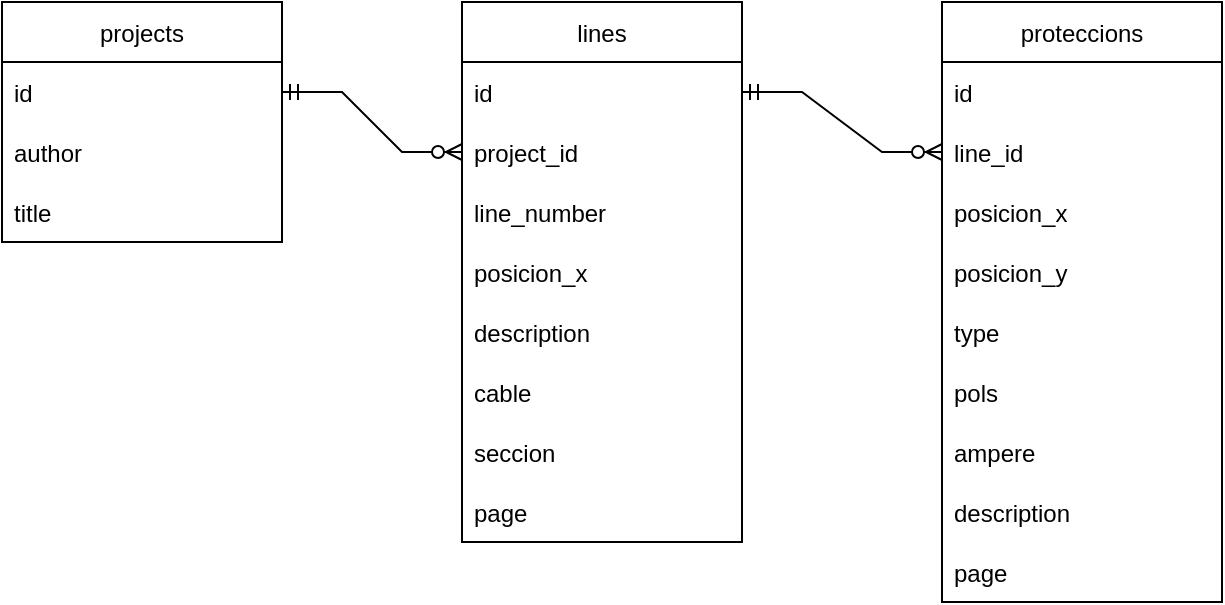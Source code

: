 <mxfile version="20.4.0"><diagram id="c2m2JwTi-ni_HL5WBkK0" name="Page-1"><mxGraphModel dx="1422" dy="820" grid="1" gridSize="10" guides="1" tooltips="1" connect="1" arrows="1" fold="1" page="1" pageScale="1" pageWidth="850" pageHeight="1100" math="0" shadow="0"><root><mxCell id="0"/><mxCell id="1" parent="0"/><mxCell id="73b4AgUCVVJRGaWycpGt-1" value="projects" style="swimlane;fontStyle=0;childLayout=stackLayout;horizontal=1;startSize=30;horizontalStack=0;resizeParent=1;resizeParentMax=0;resizeLast=0;collapsible=1;marginBottom=0;" vertex="1" parent="1"><mxGeometry x="40" y="100" width="140" height="120" as="geometry"/></mxCell><mxCell id="73b4AgUCVVJRGaWycpGt-2" value="id" style="text;strokeColor=none;fillColor=none;align=left;verticalAlign=middle;spacingLeft=4;spacingRight=4;overflow=hidden;points=[[0,0.5],[1,0.5]];portConstraint=eastwest;rotatable=0;" vertex="1" parent="73b4AgUCVVJRGaWycpGt-1"><mxGeometry y="30" width="140" height="30" as="geometry"/></mxCell><mxCell id="73b4AgUCVVJRGaWycpGt-3" value="author" style="text;strokeColor=none;fillColor=none;align=left;verticalAlign=middle;spacingLeft=4;spacingRight=4;overflow=hidden;points=[[0,0.5],[1,0.5]];portConstraint=eastwest;rotatable=0;" vertex="1" parent="73b4AgUCVVJRGaWycpGt-1"><mxGeometry y="60" width="140" height="30" as="geometry"/></mxCell><mxCell id="73b4AgUCVVJRGaWycpGt-4" value="title" style="text;strokeColor=none;fillColor=none;align=left;verticalAlign=middle;spacingLeft=4;spacingRight=4;overflow=hidden;points=[[0,0.5],[1,0.5]];portConstraint=eastwest;rotatable=0;" vertex="1" parent="73b4AgUCVVJRGaWycpGt-1"><mxGeometry y="90" width="140" height="30" as="geometry"/></mxCell><mxCell id="73b4AgUCVVJRGaWycpGt-5" value="lines" style="swimlane;fontStyle=0;childLayout=stackLayout;horizontal=1;startSize=30;horizontalStack=0;resizeParent=1;resizeParentMax=0;resizeLast=0;collapsible=1;marginBottom=0;" vertex="1" parent="1"><mxGeometry x="270" y="100" width="140" height="270" as="geometry"/></mxCell><mxCell id="73b4AgUCVVJRGaWycpGt-6" value="id" style="text;strokeColor=none;fillColor=none;align=left;verticalAlign=middle;spacingLeft=4;spacingRight=4;overflow=hidden;points=[[0,0.5],[1,0.5]];portConstraint=eastwest;rotatable=0;" vertex="1" parent="73b4AgUCVVJRGaWycpGt-5"><mxGeometry y="30" width="140" height="30" as="geometry"/></mxCell><mxCell id="73b4AgUCVVJRGaWycpGt-7" value="project_id" style="text;strokeColor=none;fillColor=none;align=left;verticalAlign=middle;spacingLeft=4;spacingRight=4;overflow=hidden;points=[[0,0.5],[1,0.5]];portConstraint=eastwest;rotatable=0;" vertex="1" parent="73b4AgUCVVJRGaWycpGt-5"><mxGeometry y="60" width="140" height="30" as="geometry"/></mxCell><mxCell id="73b4AgUCVVJRGaWycpGt-24" value="line_number" style="text;strokeColor=none;fillColor=none;align=left;verticalAlign=middle;spacingLeft=4;spacingRight=4;overflow=hidden;points=[[0,0.5],[1,0.5]];portConstraint=eastwest;rotatable=0;" vertex="1" parent="73b4AgUCVVJRGaWycpGt-5"><mxGeometry y="90" width="140" height="30" as="geometry"/></mxCell><mxCell id="73b4AgUCVVJRGaWycpGt-8" value="posicion_x" style="text;strokeColor=none;fillColor=none;align=left;verticalAlign=middle;spacingLeft=4;spacingRight=4;overflow=hidden;points=[[0,0.5],[1,0.5]];portConstraint=eastwest;rotatable=0;" vertex="1" parent="73b4AgUCVVJRGaWycpGt-5"><mxGeometry y="120" width="140" height="30" as="geometry"/></mxCell><mxCell id="73b4AgUCVVJRGaWycpGt-12" value="description" style="text;strokeColor=none;fillColor=none;align=left;verticalAlign=middle;spacingLeft=4;spacingRight=4;overflow=hidden;points=[[0,0.5],[1,0.5]];portConstraint=eastwest;rotatable=0;" vertex="1" parent="73b4AgUCVVJRGaWycpGt-5"><mxGeometry y="150" width="140" height="30" as="geometry"/></mxCell><mxCell id="73b4AgUCVVJRGaWycpGt-13" value="cable" style="text;strokeColor=none;fillColor=none;align=left;verticalAlign=middle;spacingLeft=4;spacingRight=4;overflow=hidden;points=[[0,0.5],[1,0.5]];portConstraint=eastwest;rotatable=0;" vertex="1" parent="73b4AgUCVVJRGaWycpGt-5"><mxGeometry y="180" width="140" height="30" as="geometry"/></mxCell><mxCell id="73b4AgUCVVJRGaWycpGt-14" value="seccion" style="text;strokeColor=none;fillColor=none;align=left;verticalAlign=middle;spacingLeft=4;spacingRight=4;overflow=hidden;points=[[0,0.5],[1,0.5]];portConstraint=eastwest;rotatable=0;" vertex="1" parent="73b4AgUCVVJRGaWycpGt-5"><mxGeometry y="210" width="140" height="30" as="geometry"/></mxCell><mxCell id="73b4AgUCVVJRGaWycpGt-28" value="page" style="text;strokeColor=none;fillColor=none;align=left;verticalAlign=middle;spacingLeft=4;spacingRight=4;overflow=hidden;points=[[0,0.5],[1,0.5]];portConstraint=eastwest;rotatable=0;" vertex="1" parent="73b4AgUCVVJRGaWycpGt-5"><mxGeometry y="240" width="140" height="30" as="geometry"/></mxCell><mxCell id="73b4AgUCVVJRGaWycpGt-11" value="" style="edgeStyle=entityRelationEdgeStyle;fontSize=12;html=1;endArrow=ERzeroToMany;startArrow=ERmandOne;rounded=0;exitX=1;exitY=0.5;exitDx=0;exitDy=0;entryX=0;entryY=0.5;entryDx=0;entryDy=0;" edge="1" parent="1" source="73b4AgUCVVJRGaWycpGt-2" target="73b4AgUCVVJRGaWycpGt-7"><mxGeometry width="100" height="100" relative="1" as="geometry"><mxPoint x="370" y="510" as="sourcePoint"/><mxPoint x="470" y="410" as="targetPoint"/></mxGeometry></mxCell><mxCell id="73b4AgUCVVJRGaWycpGt-15" value="proteccions" style="swimlane;fontStyle=0;childLayout=stackLayout;horizontal=1;startSize=30;horizontalStack=0;resizeParent=1;resizeParentMax=0;resizeLast=0;collapsible=1;marginBottom=0;" vertex="1" parent="1"><mxGeometry x="510" y="100" width="140" height="300" as="geometry"/></mxCell><mxCell id="73b4AgUCVVJRGaWycpGt-16" value="id" style="text;strokeColor=none;fillColor=none;align=left;verticalAlign=middle;spacingLeft=4;spacingRight=4;overflow=hidden;points=[[0,0.5],[1,0.5]];portConstraint=eastwest;rotatable=0;" vertex="1" parent="73b4AgUCVVJRGaWycpGt-15"><mxGeometry y="30" width="140" height="30" as="geometry"/></mxCell><mxCell id="73b4AgUCVVJRGaWycpGt-17" value="line_id" style="text;strokeColor=none;fillColor=none;align=left;verticalAlign=middle;spacingLeft=4;spacingRight=4;overflow=hidden;points=[[0,0.5],[1,0.5]];portConstraint=eastwest;rotatable=0;" vertex="1" parent="73b4AgUCVVJRGaWycpGt-15"><mxGeometry y="60" width="140" height="30" as="geometry"/></mxCell><mxCell id="73b4AgUCVVJRGaWycpGt-18" value="posicion_x" style="text;strokeColor=none;fillColor=none;align=left;verticalAlign=middle;spacingLeft=4;spacingRight=4;overflow=hidden;points=[[0,0.5],[1,0.5]];portConstraint=eastwest;rotatable=0;" vertex="1" parent="73b4AgUCVVJRGaWycpGt-15"><mxGeometry y="90" width="140" height="30" as="geometry"/></mxCell><mxCell id="73b4AgUCVVJRGaWycpGt-25" value="posicion_y" style="text;strokeColor=none;fillColor=none;align=left;verticalAlign=middle;spacingLeft=4;spacingRight=4;overflow=hidden;points=[[0,0.5],[1,0.5]];portConstraint=eastwest;rotatable=0;" vertex="1" parent="73b4AgUCVVJRGaWycpGt-15"><mxGeometry y="120" width="140" height="30" as="geometry"/></mxCell><mxCell id="73b4AgUCVVJRGaWycpGt-19" value="type" style="text;strokeColor=none;fillColor=none;align=left;verticalAlign=middle;spacingLeft=4;spacingRight=4;overflow=hidden;points=[[0,0.5],[1,0.5]];portConstraint=eastwest;rotatable=0;" vertex="1" parent="73b4AgUCVVJRGaWycpGt-15"><mxGeometry y="150" width="140" height="30" as="geometry"/></mxCell><mxCell id="73b4AgUCVVJRGaWycpGt-20" value="pols" style="text;strokeColor=none;fillColor=none;align=left;verticalAlign=middle;spacingLeft=4;spacingRight=4;overflow=hidden;points=[[0,0.5],[1,0.5]];portConstraint=eastwest;rotatable=0;" vertex="1" parent="73b4AgUCVVJRGaWycpGt-15"><mxGeometry y="180" width="140" height="30" as="geometry"/></mxCell><mxCell id="73b4AgUCVVJRGaWycpGt-21" value="ampere" style="text;strokeColor=none;fillColor=none;align=left;verticalAlign=middle;spacingLeft=4;spacingRight=4;overflow=hidden;points=[[0,0.5],[1,0.5]];portConstraint=eastwest;rotatable=0;" vertex="1" parent="73b4AgUCVVJRGaWycpGt-15"><mxGeometry y="210" width="140" height="30" as="geometry"/></mxCell><mxCell id="73b4AgUCVVJRGaWycpGt-26" value="description" style="text;strokeColor=none;fillColor=none;align=left;verticalAlign=middle;spacingLeft=4;spacingRight=4;overflow=hidden;points=[[0,0.5],[1,0.5]];portConstraint=eastwest;rotatable=0;" vertex="1" parent="73b4AgUCVVJRGaWycpGt-15"><mxGeometry y="240" width="140" height="30" as="geometry"/></mxCell><mxCell id="73b4AgUCVVJRGaWycpGt-27" value="page" style="text;strokeColor=none;fillColor=none;align=left;verticalAlign=middle;spacingLeft=4;spacingRight=4;overflow=hidden;points=[[0,0.5],[1,0.5]];portConstraint=eastwest;rotatable=0;" vertex="1" parent="73b4AgUCVVJRGaWycpGt-15"><mxGeometry y="270" width="140" height="30" as="geometry"/></mxCell><mxCell id="73b4AgUCVVJRGaWycpGt-23" value="" style="edgeStyle=entityRelationEdgeStyle;fontSize=12;html=1;endArrow=ERzeroToMany;startArrow=ERmandOne;rounded=0;exitX=1;exitY=0.5;exitDx=0;exitDy=0;entryX=0;entryY=0.5;entryDx=0;entryDy=0;" edge="1" parent="1" source="73b4AgUCVVJRGaWycpGt-6" target="73b4AgUCVVJRGaWycpGt-17"><mxGeometry width="100" height="100" relative="1" as="geometry"><mxPoint x="370" y="430" as="sourcePoint"/><mxPoint x="470" y="330" as="targetPoint"/></mxGeometry></mxCell></root></mxGraphModel></diagram></mxfile>
